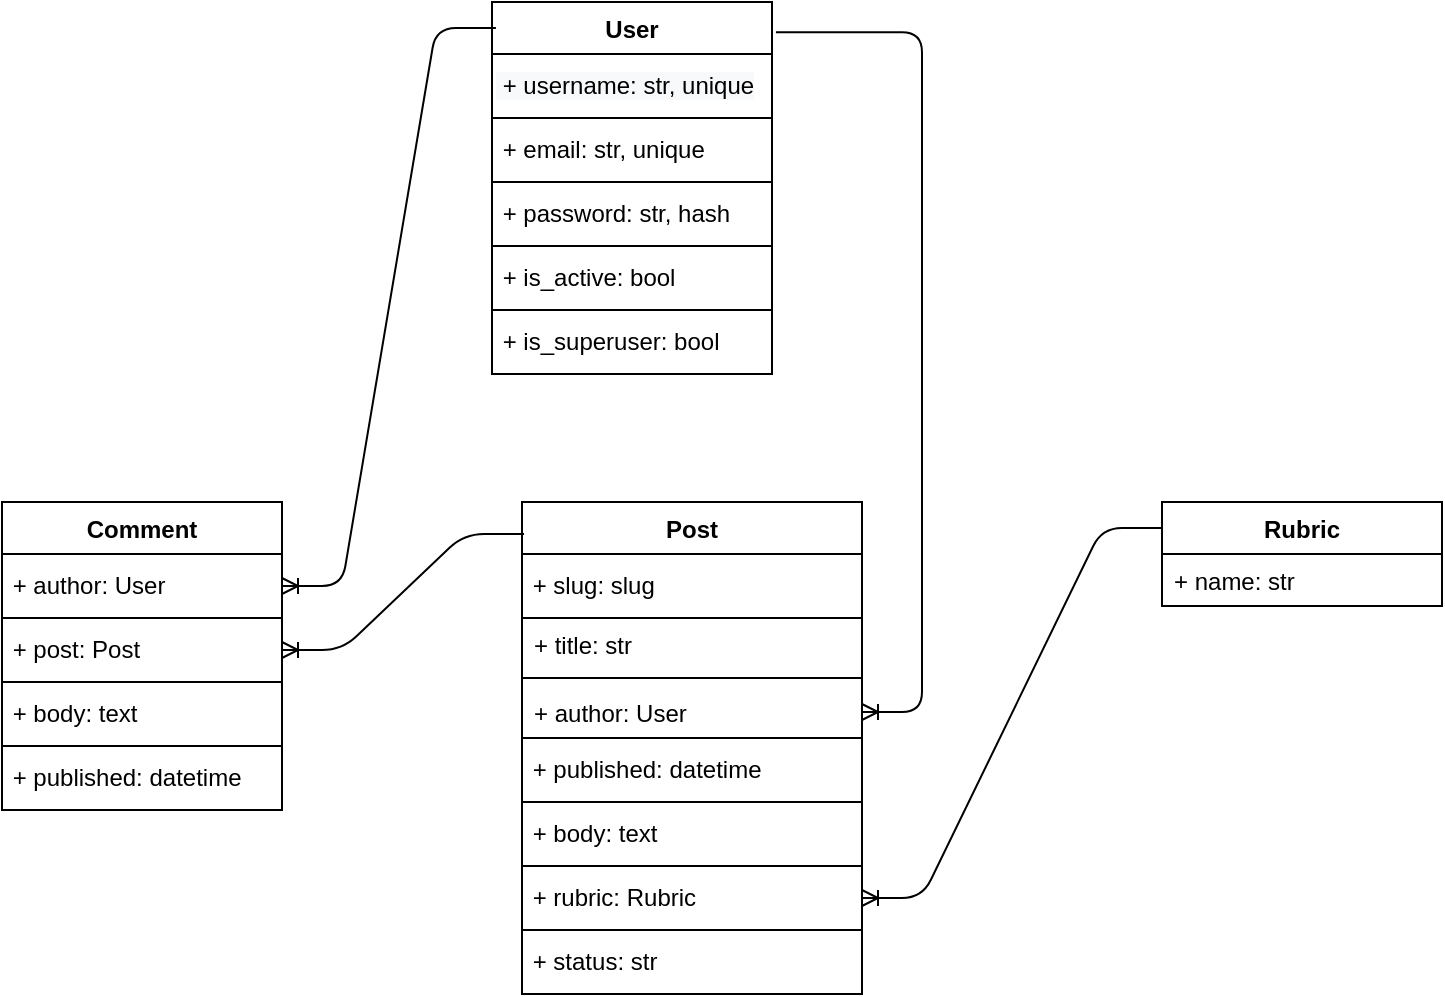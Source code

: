 <mxfile version="14.7.1" type="device"><diagram id="MKRRTlkdiDLGjJr1-5_m" name="Page-1"><mxGraphModel dx="1174" dy="708" grid="1" gridSize="10" guides="1" tooltips="1" connect="1" arrows="1" fold="1" page="1" pageScale="1" pageWidth="850" pageHeight="1100" math="0" shadow="0"><root><mxCell id="0"/><mxCell id="1" parent="0"/><mxCell id="k_CNsnARO_DjNykeXu4Z-1" value="Post" style="swimlane;fontStyle=1;align=center;verticalAlign=top;childLayout=stackLayout;horizontal=1;startSize=26;horizontalStack=0;resizeParent=1;resizeParentMax=0;resizeLast=0;collapsible=1;marginBottom=0;" parent="1" vertex="1"><mxGeometry x="370" y="280" width="170" height="246" as="geometry"/></mxCell><mxCell id="e75YtC8DKpTgKI3RryjV-1" value="&amp;nbsp;+ slug: slug" style="html=1;strokeColor=#000000;fillColor=none;align=left;" vertex="1" parent="k_CNsnARO_DjNykeXu4Z-1"><mxGeometry y="26" width="170" height="32" as="geometry"/></mxCell><mxCell id="k_CNsnARO_DjNykeXu4Z-2" value="+ title: str" style="text;strokeColor=none;fillColor=none;align=left;verticalAlign=top;spacingLeft=4;spacingRight=4;overflow=hidden;rotatable=0;points=[[0,0.5],[1,0.5]];portConstraint=eastwest;" parent="k_CNsnARO_DjNykeXu4Z-1" vertex="1"><mxGeometry y="58" width="170" height="26" as="geometry"/></mxCell><mxCell id="k_CNsnARO_DjNykeXu4Z-3" value="" style="line;strokeWidth=1;fillColor=none;align=left;verticalAlign=middle;spacingTop=-1;spacingLeft=3;spacingRight=3;rotatable=0;labelPosition=right;points=[];portConstraint=eastwest;" parent="k_CNsnARO_DjNykeXu4Z-1" vertex="1"><mxGeometry y="84" width="170" height="8" as="geometry"/></mxCell><mxCell id="k_CNsnARO_DjNykeXu4Z-4" value="+ author: User" style="text;strokeColor=none;fillColor=none;align=left;verticalAlign=top;spacingLeft=4;spacingRight=4;overflow=hidden;rotatable=0;points=[[0,0.5],[1,0.5]];portConstraint=eastwest;" parent="k_CNsnARO_DjNykeXu4Z-1" vertex="1"><mxGeometry y="92" width="170" height="26" as="geometry"/></mxCell><mxCell id="k_CNsnARO_DjNykeXu4Z-6" value="&amp;nbsp;+ published: datetime" style="html=1;strokeColor=#000000;fillColor=none;align=left;" parent="k_CNsnARO_DjNykeXu4Z-1" vertex="1"><mxGeometry y="118" width="170" height="32" as="geometry"/></mxCell><mxCell id="k_CNsnARO_DjNykeXu4Z-7" value="&amp;nbsp;+ body: text" style="html=1;strokeColor=#000000;fillColor=none;align=left;" parent="k_CNsnARO_DjNykeXu4Z-1" vertex="1"><mxGeometry y="150" width="170" height="32" as="geometry"/></mxCell><mxCell id="k_CNsnARO_DjNykeXu4Z-8" value="&amp;nbsp;+ rubric: Rubric" style="html=1;strokeColor=#000000;fillColor=none;align=left;" parent="k_CNsnARO_DjNykeXu4Z-1" vertex="1"><mxGeometry y="182" width="170" height="32" as="geometry"/></mxCell><mxCell id="e75YtC8DKpTgKI3RryjV-2" value="&amp;nbsp;+ status: str" style="html=1;strokeColor=#000000;fillColor=none;align=left;" vertex="1" parent="k_CNsnARO_DjNykeXu4Z-1"><mxGeometry y="214" width="170" height="32" as="geometry"/></mxCell><mxCell id="16wZDBkjcMFroFfpEUAH-8" value="Rubric" style="swimlane;fontStyle=1;childLayout=stackLayout;horizontal=1;startSize=26;horizontalStack=0;resizeParent=1;resizeParentMax=0;resizeLast=0;collapsible=1;marginBottom=0;labelBackgroundColor=#ffffff;" parent="1" vertex="1"><mxGeometry x="690" y="280" width="140" height="52" as="geometry"/></mxCell><mxCell id="16wZDBkjcMFroFfpEUAH-9" value="+ name: str" style="text;strokeColor=none;fillColor=none;align=left;verticalAlign=top;spacingLeft=4;spacingRight=4;overflow=hidden;rotatable=0;points=[[0,0.5],[1,0.5]];portConstraint=eastwest;" parent="16wZDBkjcMFroFfpEUAH-8" vertex="1"><mxGeometry y="26" width="140" height="26" as="geometry"/></mxCell><mxCell id="16wZDBkjcMFroFfpEUAH-13" value="" style="edgeStyle=entityRelationEdgeStyle;fontSize=12;html=1;endArrow=ERoneToMany;exitX=0;exitY=0.25;exitDx=0;exitDy=0;entryX=1;entryY=0.5;entryDx=0;entryDy=0;" parent="1" source="16wZDBkjcMFroFfpEUAH-8" target="k_CNsnARO_DjNykeXu4Z-8" edge="1"><mxGeometry width="100" height="100" relative="1" as="geometry"><mxPoint x="370" y="410" as="sourcePoint"/><mxPoint x="470" y="310" as="targetPoint"/></mxGeometry></mxCell><mxCell id="e75YtC8DKpTgKI3RryjV-3" value="Comment" style="swimlane;fontStyle=1;childLayout=stackLayout;horizontal=1;startSize=26;horizontalStack=0;resizeParent=1;resizeParentMax=0;resizeLast=0;collapsible=1;marginBottom=0;labelBackgroundColor=#ffffff;" vertex="1" parent="1"><mxGeometry x="110" y="280" width="140" height="154" as="geometry"/></mxCell><mxCell id="e75YtC8DKpTgKI3RryjV-7" value="&amp;nbsp;+ author: User" style="html=1;strokeColor=#000000;fillColor=none;align=left;" vertex="1" parent="e75YtC8DKpTgKI3RryjV-3"><mxGeometry y="26" width="140" height="32" as="geometry"/></mxCell><mxCell id="e75YtC8DKpTgKI3RryjV-6" value="&amp;nbsp;+ post: Post" style="html=1;strokeColor=#000000;fillColor=none;align=left;" vertex="1" parent="e75YtC8DKpTgKI3RryjV-3"><mxGeometry y="58" width="140" height="32" as="geometry"/></mxCell><mxCell id="e75YtC8DKpTgKI3RryjV-8" value="&amp;nbsp;+ body: text" style="html=1;strokeColor=#000000;fillColor=none;align=left;" vertex="1" parent="e75YtC8DKpTgKI3RryjV-3"><mxGeometry y="90" width="140" height="32" as="geometry"/></mxCell><mxCell id="e75YtC8DKpTgKI3RryjV-9" value="&amp;nbsp;+ published: datetime" style="html=1;strokeColor=#000000;fillColor=none;align=left;" vertex="1" parent="e75YtC8DKpTgKI3RryjV-3"><mxGeometry y="122" width="140" height="32" as="geometry"/></mxCell><mxCell id="e75YtC8DKpTgKI3RryjV-10" value="" style="edgeStyle=entityRelationEdgeStyle;fontSize=12;html=1;endArrow=ERoneToMany;exitX=0.006;exitY=0.065;exitDx=0;exitDy=0;entryX=1;entryY=0.5;entryDx=0;entryDy=0;exitPerimeter=0;" edge="1" parent="1" source="k_CNsnARO_DjNykeXu4Z-1" target="e75YtC8DKpTgKI3RryjV-6"><mxGeometry width="100" height="100" relative="1" as="geometry"><mxPoint x="510" y="303" as="sourcePoint"/><mxPoint x="460" y="498" as="targetPoint"/></mxGeometry></mxCell><mxCell id="e75YtC8DKpTgKI3RryjV-11" value="User" style="swimlane;fontStyle=1;childLayout=stackLayout;horizontal=1;startSize=26;horizontalStack=0;resizeParent=1;resizeParentMax=0;resizeLast=0;collapsible=1;marginBottom=0;labelBackgroundColor=#ffffff;" vertex="1" parent="1"><mxGeometry x="355" y="30" width="140" height="186" as="geometry"/></mxCell><mxCell id="e75YtC8DKpTgKI3RryjV-12" value="&lt;span style=&quot;color: rgb(0 , 0 , 0) ; font-family: &amp;#34;helvetica&amp;#34; ; font-size: 12px ; font-style: normal ; font-weight: 400 ; letter-spacing: normal ; text-align: left ; text-indent: 0px ; text-transform: none ; word-spacing: 0px ; background-color: rgb(248 , 249 , 250) ; display: inline ; float: none&quot;&gt;&amp;nbsp;+ username: str, unique&lt;/span&gt;" style="html=1;strokeColor=#000000;fillColor=none;align=left;" vertex="1" parent="e75YtC8DKpTgKI3RryjV-11"><mxGeometry y="26" width="140" height="32" as="geometry"/></mxCell><mxCell id="e75YtC8DKpTgKI3RryjV-13" value="&amp;nbsp;+ email: str, unique" style="html=1;strokeColor=#000000;fillColor=none;align=left;" vertex="1" parent="e75YtC8DKpTgKI3RryjV-11"><mxGeometry y="58" width="140" height="32" as="geometry"/></mxCell><mxCell id="e75YtC8DKpTgKI3RryjV-17" value="&amp;nbsp;+ password: str, hash" style="html=1;strokeColor=#000000;fillColor=none;align=left;" vertex="1" parent="e75YtC8DKpTgKI3RryjV-11"><mxGeometry y="90" width="140" height="32" as="geometry"/></mxCell><mxCell id="e75YtC8DKpTgKI3RryjV-14" value="&amp;nbsp;+ is_active: bool" style="html=1;strokeColor=#000000;fillColor=none;align=left;" vertex="1" parent="e75YtC8DKpTgKI3RryjV-11"><mxGeometry y="122" width="140" height="32" as="geometry"/></mxCell><mxCell id="e75YtC8DKpTgKI3RryjV-15" value="&amp;nbsp;+ is_superuser: bool" style="html=1;strokeColor=#000000;fillColor=none;align=left;" vertex="1" parent="e75YtC8DKpTgKI3RryjV-11"><mxGeometry y="154" width="140" height="32" as="geometry"/></mxCell><mxCell id="e75YtC8DKpTgKI3RryjV-18" value="" style="edgeStyle=entityRelationEdgeStyle;fontSize=12;html=1;endArrow=ERoneToMany;exitX=0.014;exitY=0.07;exitDx=0;exitDy=0;entryX=1;entryY=0.5;entryDx=0;entryDy=0;exitPerimeter=0;" edge="1" parent="1" source="e75YtC8DKpTgKI3RryjV-11" target="e75YtC8DKpTgKI3RryjV-7"><mxGeometry width="100" height="100" relative="1" as="geometry"><mxPoint x="381.02" y="305.99" as="sourcePoint"/><mxPoint x="260" y="332" as="targetPoint"/></mxGeometry></mxCell><mxCell id="e75YtC8DKpTgKI3RryjV-19" value="" style="edgeStyle=entityRelationEdgeStyle;fontSize=12;html=1;endArrow=ERoneToMany;exitX=1.014;exitY=0.081;exitDx=0;exitDy=0;exitPerimeter=0;" edge="1" parent="1" source="e75YtC8DKpTgKI3RryjV-11" target="k_CNsnARO_DjNykeXu4Z-4"><mxGeometry width="100" height="100" relative="1" as="geometry"><mxPoint x="391.02" y="315.99" as="sourcePoint"/><mxPoint x="270" y="342" as="targetPoint"/></mxGeometry></mxCell></root></mxGraphModel></diagram></mxfile>
